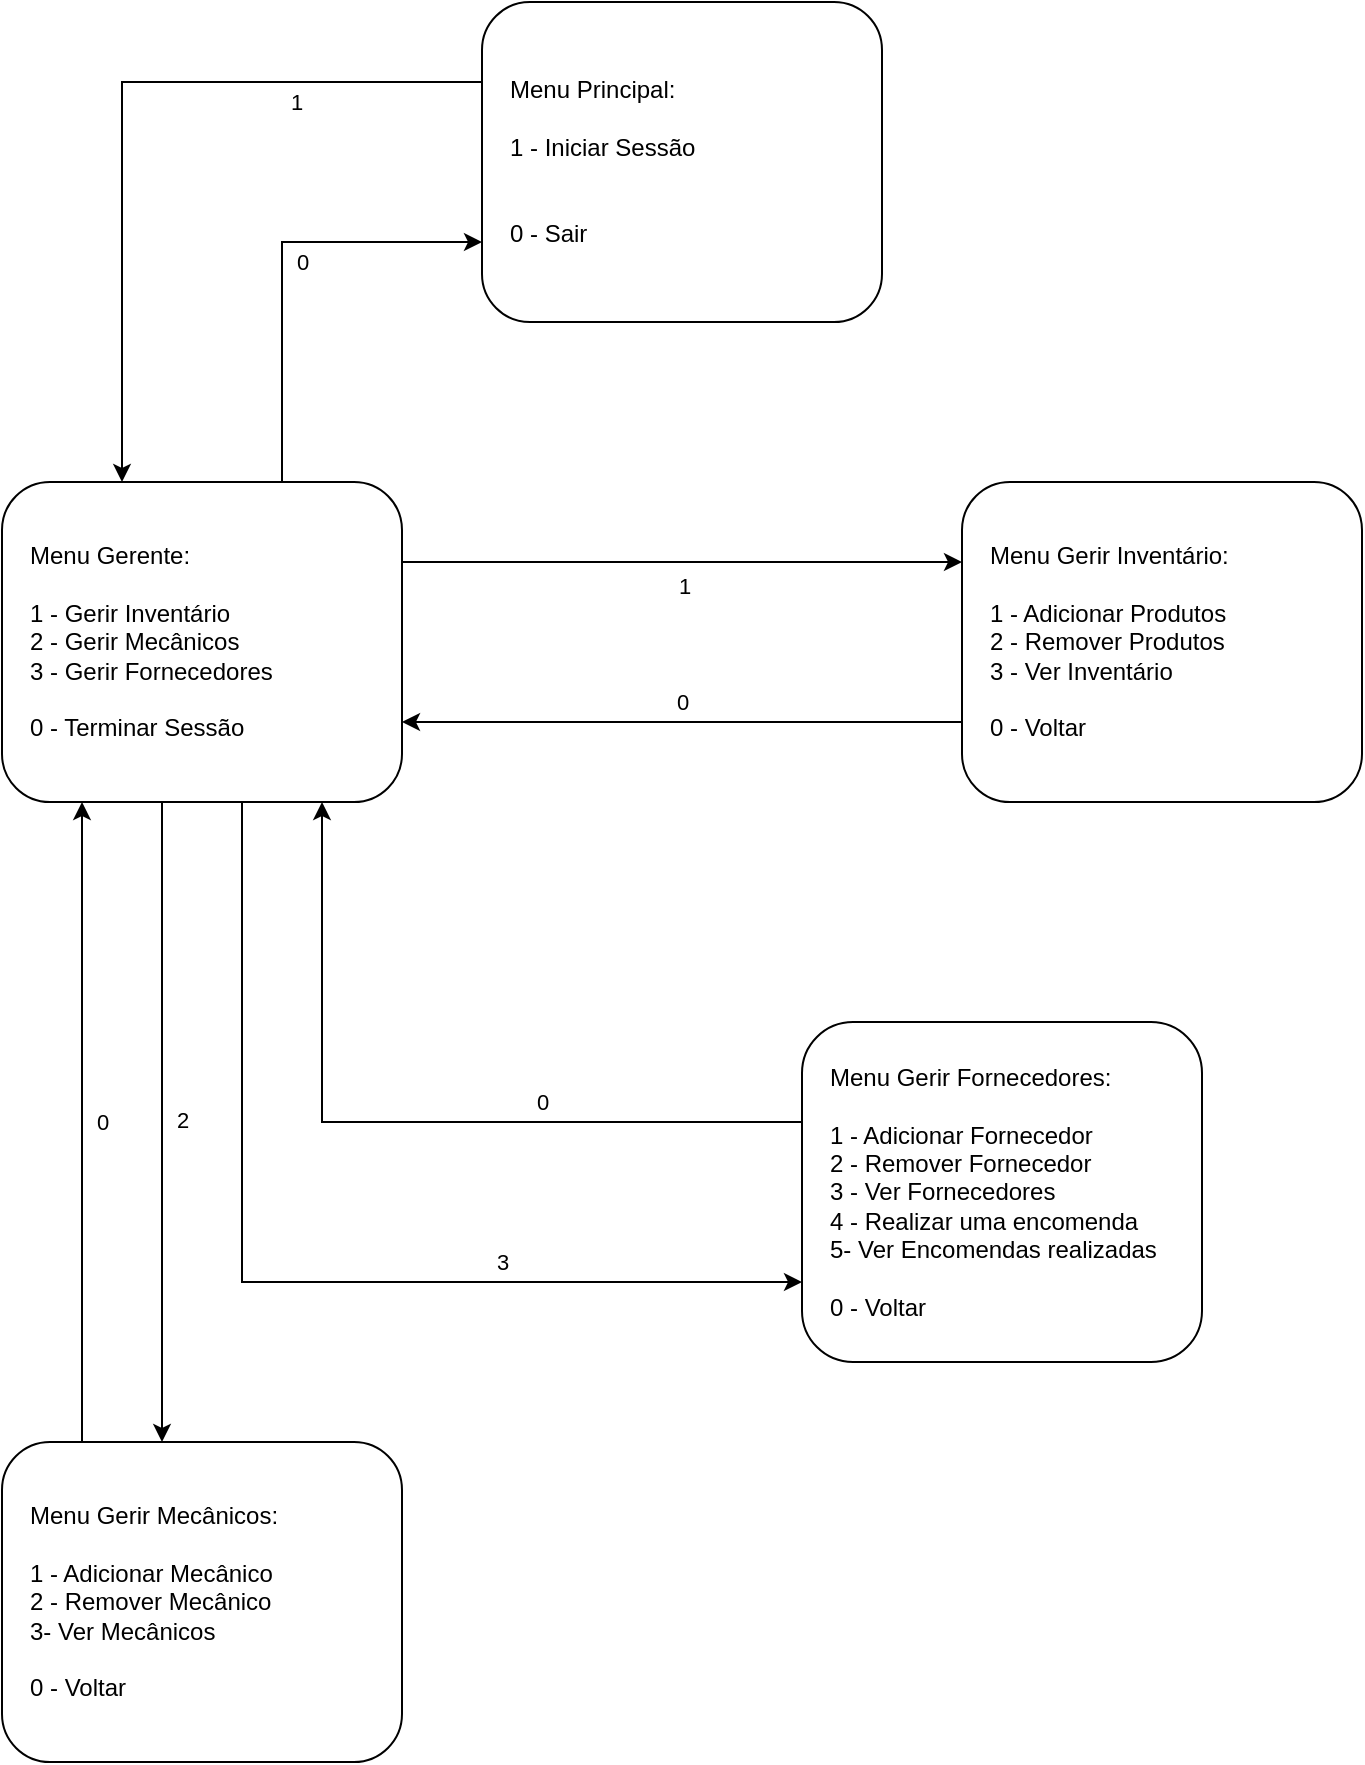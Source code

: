 <mxfile version="24.2.1" type="device">
  <diagram name="Página-1" id="C-PClh7iX6JLdaMJABn4">
    <mxGraphModel dx="1674" dy="746" grid="1" gridSize="10" guides="1" tooltips="1" connect="1" arrows="1" fold="1" page="1" pageScale="1" pageWidth="827" pageHeight="1169" math="0" shadow="0">
      <root>
        <mxCell id="0" />
        <mxCell id="1" parent="0" />
        <mxCell id="1dmnMxwKKWMNMVrGBrF0-2" value="Menu Principal:&lt;br&gt;&lt;br&gt;&lt;div&gt;1 - Iniciar Sessão&lt;/div&gt;&lt;div&gt;&lt;br&gt;&lt;/div&gt;&lt;div&gt;&lt;br&gt;&lt;/div&gt;0 - Sair" style="rounded=1;whiteSpace=wrap;html=1;align=left;spacingLeft=12;" parent="1" vertex="1">
          <mxGeometry x="320" y="80" width="200" height="160" as="geometry" />
        </mxCell>
        <mxCell id="olk4RV9NaSBeg0otqcRm-2" value="Menu Gerente:&lt;br&gt;&lt;div&gt;&lt;br&gt;&lt;/div&gt;&lt;div&gt;1 - Gerir Inventário&lt;/div&gt;&lt;div&gt;2 - Gerir Mecânicos&lt;br&gt;&lt;/div&gt;&lt;div&gt;3 - Gerir Fornecedores&lt;/div&gt;&lt;div&gt;&lt;br&gt;&lt;/div&gt;0 - Terminar Sessão" style="rounded=1;whiteSpace=wrap;html=1;align=left;spacingLeft=12;" parent="1" vertex="1">
          <mxGeometry x="80" y="320" width="200" height="160" as="geometry" />
        </mxCell>
        <mxCell id="olk4RV9NaSBeg0otqcRm-3" value="" style="edgeStyle=orthogonalEdgeStyle;rounded=0;orthogonalLoop=1;jettySize=auto;html=1;" parent="1" source="1dmnMxwKKWMNMVrGBrF0-2" target="olk4RV9NaSBeg0otqcRm-2" edge="1">
          <mxGeometry relative="1" as="geometry">
            <mxPoint x="140" y="100" as="sourcePoint" />
            <Array as="points">
              <mxPoint x="140" y="120" />
            </Array>
            <mxPoint x="180" y="240" as="targetPoint" />
          </mxGeometry>
        </mxCell>
        <mxCell id="olk4RV9NaSBeg0otqcRm-4" value="1" style="edgeLabel;html=1;align=center;verticalAlign=middle;resizable=0;points=[];" parent="olk4RV9NaSBeg0otqcRm-3" vertex="1" connectable="0">
          <mxGeometry x="-0.612" y="-1" relative="1" as="geometry">
            <mxPoint x="-20" y="11" as="offset" />
          </mxGeometry>
        </mxCell>
        <mxCell id="olk4RV9NaSBeg0otqcRm-5" value="Menu Gerir Inventário:&lt;br&gt;&lt;div&gt;&lt;br&gt;&lt;/div&gt;1 - Adicionar Produtos&lt;br&gt;&lt;div&gt;2 - Remover Produtos&lt;/div&gt;&lt;div&gt;3 - Ver Inventário&lt;br&gt;&lt;/div&gt;&lt;div&gt;&lt;br&gt;&lt;/div&gt;0 - Voltar" style="rounded=1;whiteSpace=wrap;html=1;align=left;spacingLeft=12;direction=east;" parent="1" vertex="1">
          <mxGeometry x="560" y="320" width="200" height="160" as="geometry" />
        </mxCell>
        <mxCell id="olk4RV9NaSBeg0otqcRm-6" value="" style="edgeStyle=orthogonalEdgeStyle;rounded=0;orthogonalLoop=1;jettySize=auto;html=1;" parent="1" source="olk4RV9NaSBeg0otqcRm-2" target="olk4RV9NaSBeg0otqcRm-5" edge="1">
          <mxGeometry relative="1" as="geometry">
            <mxPoint x="350" y="340" as="sourcePoint" />
            <Array as="points">
              <mxPoint x="430" y="360" />
              <mxPoint x="430" y="360" />
            </Array>
            <mxPoint x="350" y="460" as="targetPoint" />
          </mxGeometry>
        </mxCell>
        <mxCell id="olk4RV9NaSBeg0otqcRm-7" value="1" style="edgeLabel;html=1;align=center;verticalAlign=middle;resizable=0;points=[];" parent="olk4RV9NaSBeg0otqcRm-6" vertex="1" connectable="0">
          <mxGeometry x="-0.612" y="-1" relative="1" as="geometry">
            <mxPoint x="86" y="11" as="offset" />
          </mxGeometry>
        </mxCell>
        <mxCell id="olk4RV9NaSBeg0otqcRm-8" value="Menu Gerir Mecânicos:&lt;div&gt;&lt;br&gt;&lt;/div&gt;&lt;div&gt;1 - Adicionar Mecânico&lt;/div&gt;&lt;div&gt;2 - Remover Mecânico&lt;/div&gt;&lt;div&gt;3- Ver Mecânicos&lt;/div&gt;&lt;div&gt;&lt;br&gt;&lt;/div&gt;0 - Voltar" style="rounded=1;whiteSpace=wrap;html=1;align=left;spacingLeft=12;" parent="1" vertex="1">
          <mxGeometry x="80" y="800" width="200" height="160" as="geometry" />
        </mxCell>
        <mxCell id="olk4RV9NaSBeg0otqcRm-15" value="0" style="edgeStyle=orthogonalEdgeStyle;rounded=0;orthogonalLoop=1;jettySize=auto;html=1;" parent="1" source="olk4RV9NaSBeg0otqcRm-8" target="olk4RV9NaSBeg0otqcRm-2" edge="1">
          <mxGeometry y="-10" relative="1" as="geometry">
            <mxPoint x="580" y="610" as="sourcePoint" />
            <Array as="points">
              <mxPoint x="120" y="550" />
              <mxPoint x="120" y="550" />
            </Array>
            <mxPoint x="590" y="570" as="targetPoint" />
            <mxPoint as="offset" />
          </mxGeometry>
        </mxCell>
        <mxCell id="olk4RV9NaSBeg0otqcRm-17" value="0" style="edgeStyle=orthogonalEdgeStyle;rounded=0;orthogonalLoop=1;jettySize=auto;html=1;" parent="1" source="olk4RV9NaSBeg0otqcRm-2" target="1dmnMxwKKWMNMVrGBrF0-2" edge="1">
          <mxGeometry y="-10" relative="1" as="geometry">
            <mxPoint x="240.0" y="360" as="sourcePoint" />
            <Array as="points">
              <mxPoint x="220" y="200" />
            </Array>
            <mxPoint x="240.0" y="240" as="targetPoint" />
            <mxPoint as="offset" />
          </mxGeometry>
        </mxCell>
        <mxCell id="olk4RV9NaSBeg0otqcRm-19" value="0" style="edgeStyle=orthogonalEdgeStyle;rounded=0;orthogonalLoop=1;jettySize=auto;html=1;" parent="1" source="olk4RV9NaSBeg0otqcRm-5" target="olk4RV9NaSBeg0otqcRm-2" edge="1">
          <mxGeometry y="-10" relative="1" as="geometry">
            <mxPoint x="370.03" y="450" as="sourcePoint" />
            <Array as="points">
              <mxPoint x="430" y="440" />
              <mxPoint x="430" y="440" />
            </Array>
            <mxPoint x="370.03" y="330" as="targetPoint" />
            <mxPoint as="offset" />
          </mxGeometry>
        </mxCell>
        <mxCell id="olk4RV9NaSBeg0otqcRm-21" value="" style="edgeStyle=orthogonalEdgeStyle;rounded=0;orthogonalLoop=1;jettySize=auto;html=1;" parent="1" source="olk4RV9NaSBeg0otqcRm-2" target="6sMr20MLQL879UBYeH91-2" edge="1">
          <mxGeometry relative="1" as="geometry">
            <mxPoint x="120" y="520" as="sourcePoint" />
            <Array as="points">
              <mxPoint x="200" y="720" />
            </Array>
            <mxPoint x="120" y="640" as="targetPoint" />
          </mxGeometry>
        </mxCell>
        <mxCell id="olk4RV9NaSBeg0otqcRm-22" value="3" style="edgeLabel;html=1;align=center;verticalAlign=middle;resizable=0;points=[];" parent="olk4RV9NaSBeg0otqcRm-21" vertex="1" connectable="0">
          <mxGeometry x="-0.612" y="-1" relative="1" as="geometry">
            <mxPoint x="131" y="129" as="offset" />
          </mxGeometry>
        </mxCell>
        <mxCell id="6sMr20MLQL879UBYeH91-2" value="Menu Gerir Fornecedores:&lt;br&gt;&lt;div&gt;&lt;br&gt;&lt;/div&gt;&lt;div&gt;1 - Adicionar Fornecedor&lt;div&gt;2 - Remover Fornecedor&lt;br&gt;&lt;/div&gt;&lt;div&gt;3 - Ver Fornecedores&lt;/div&gt;&lt;div&gt;4 - Realizar uma encomenda&lt;br&gt;&lt;/div&gt;&lt;/div&gt;&lt;div&gt;5- Ver Encomendas realizadas&lt;/div&gt;&lt;div&gt;&lt;br&gt;&lt;/div&gt;0 - Voltar" style="rounded=1;whiteSpace=wrap;html=1;align=left;spacingLeft=12;" parent="1" vertex="1">
          <mxGeometry x="480" y="590" width="200" height="170" as="geometry" />
        </mxCell>
        <mxCell id="6sMr20MLQL879UBYeH91-3" value="" style="edgeStyle=orthogonalEdgeStyle;rounded=0;orthogonalLoop=1;jettySize=auto;html=1;" parent="1" source="olk4RV9NaSBeg0otqcRm-2" target="olk4RV9NaSBeg0otqcRm-8" edge="1">
          <mxGeometry relative="1" as="geometry">
            <mxPoint x="230" y="490" as="sourcePoint" />
            <Array as="points">
              <mxPoint x="160" y="650" />
              <mxPoint x="160" y="650" />
            </Array>
            <mxPoint x="230" y="810" as="targetPoint" />
          </mxGeometry>
        </mxCell>
        <mxCell id="6sMr20MLQL879UBYeH91-4" value="2" style="edgeLabel;html=1;align=center;verticalAlign=middle;resizable=0;points=[];" parent="6sMr20MLQL879UBYeH91-3" vertex="1" connectable="0">
          <mxGeometry x="-0.612" y="-1" relative="1" as="geometry">
            <mxPoint x="11" y="97" as="offset" />
          </mxGeometry>
        </mxCell>
        <mxCell id="6sMr20MLQL879UBYeH91-5" value="" style="edgeStyle=orthogonalEdgeStyle;rounded=0;orthogonalLoop=1;jettySize=auto;html=1;startArrow=classic;startFill=1;endArrow=none;endFill=0;" parent="1" source="olk4RV9NaSBeg0otqcRm-2" target="6sMr20MLQL879UBYeH91-2" edge="1">
          <mxGeometry relative="1" as="geometry">
            <mxPoint x="210" y="490" as="sourcePoint" />
            <Array as="points">
              <mxPoint x="240" y="640" />
            </Array>
            <mxPoint x="490" y="750" as="targetPoint" />
          </mxGeometry>
        </mxCell>
        <mxCell id="6sMr20MLQL879UBYeH91-6" value="0" style="edgeLabel;html=1;align=center;verticalAlign=middle;resizable=0;points=[];" parent="6sMr20MLQL879UBYeH91-5" vertex="1" connectable="0">
          <mxGeometry x="-0.612" y="-1" relative="1" as="geometry">
            <mxPoint x="111" y="72" as="offset" />
          </mxGeometry>
        </mxCell>
      </root>
    </mxGraphModel>
  </diagram>
</mxfile>
